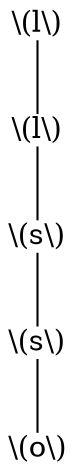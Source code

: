 graph {
	0 [label="\\(l\\)" shape=plain]
	1 [label="\\(l\\)" shape=plain]
	0 -- 1
	2 [label="\\(s\\)" shape=plain]
	1 -- 2
	3 [label="\\(s\\)" shape=plain]
	2 -- 3
	4 [label="\\(o\\)" shape=plain]
	3 -- 4
}
